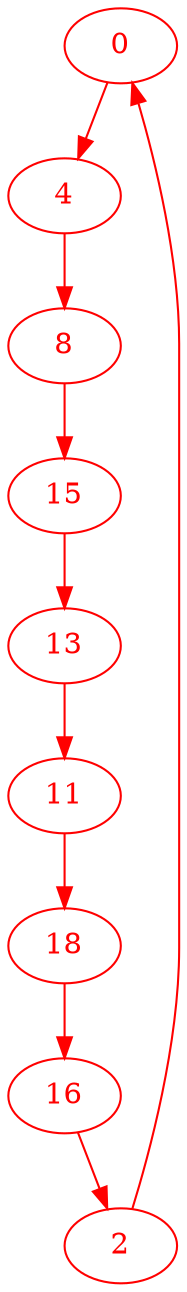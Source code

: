 digraph g{
node [color = red, fontcolor=red]; 0 2 4 8 11 13 15 16 18 ;
0 -> 4 [color=red] ;
2 -> 0 [color=red] ;
4 -> 8 [color=red] ;
8 -> 15 [color=red] ;
11 -> 18 [color=red] ;
13 -> 11 [color=red] ;
15 -> 13 [color=red] ;
16 -> 2 [color=red] ;
18 -> 16 [color=red] ;
}